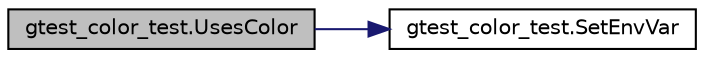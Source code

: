 digraph "gtest_color_test.UsesColor"
{
  edge [fontname="Helvetica",fontsize="10",labelfontname="Helvetica",labelfontsize="10"];
  node [fontname="Helvetica",fontsize="10",shape=record];
  rankdir="LR";
  Node8 [label="gtest_color_test.UsesColor",height=0.2,width=0.4,color="black", fillcolor="grey75", style="filled", fontcolor="black"];
  Node8 -> Node9 [color="midnightblue",fontsize="10",style="solid",fontname="Helvetica"];
  Node9 [label="gtest_color_test.SetEnvVar",height=0.2,width=0.4,color="black", fillcolor="white", style="filled",URL="$dd/dee/namespacegtest__color__test.html#af8659dcaaf59478690f30d7ac141b1c4"];
}
